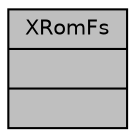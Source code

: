 digraph "XRomFs"
{
  edge [fontname="Helvetica",fontsize="10",labelfontname="Helvetica",labelfontsize="10"];
  node [fontname="Helvetica",fontsize="10",shape=record];
  Node1 [label="{XRomFs\n||}",height=0.2,width=0.4,color="black", fillcolor="grey75", style="filled", fontcolor="black"];
}
